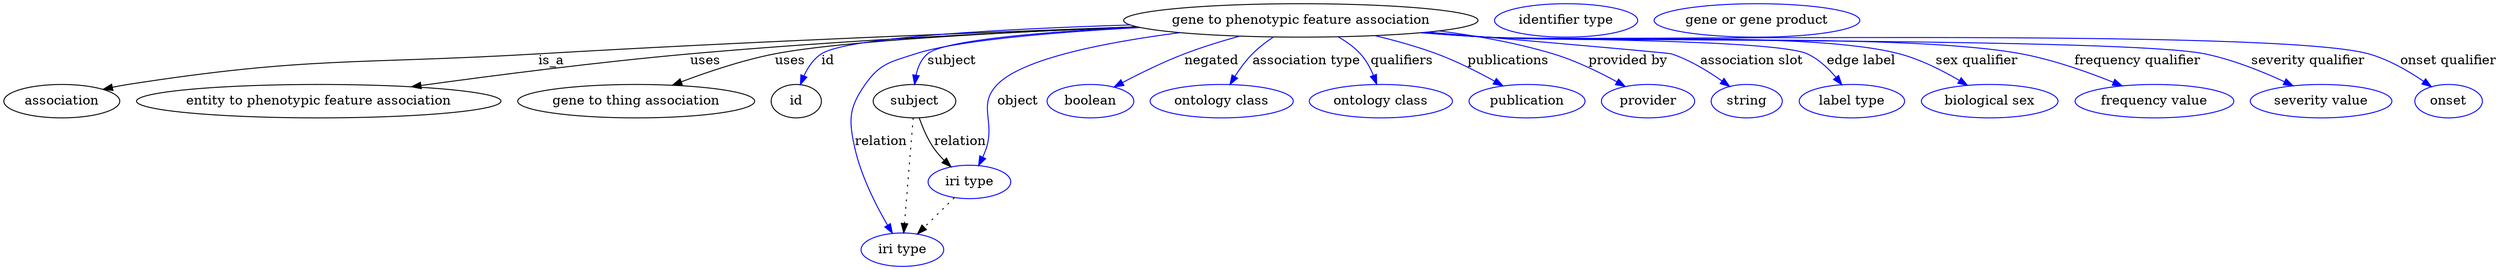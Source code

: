 digraph {
	graph [bb="0,0,2178.2,281"];
	node [label="\N"];
	"gene to phenotypic feature association"	 [height=0.5,
		label="gene to phenotypic feature association",
		pos="1140.4,263",
		width=4.046];
	association	 [height=0.5,
		pos="49.402,177",
		width=1.3723];
	"gene to phenotypic feature association" -> association	 [label=is_a,
		lp="469.68,220",
		pos="e,85.615,189.32 1002.1,257.27 864.1,251.19 646.18,240.58 457.85,227 302.29,215.78 261.44,225.02 108.4,195 104.2,194.18 99.881,193.17 \
95.573,192.06"];
	"entity to phenotypic feature association"	 [height=0.5,
		pos="266.4,177",
		width=4.1417];
	"gene to phenotypic feature association" -> "entity to phenotypic feature association"	 [label=uses,
		lp="603.46,220",
		pos="e,349.94,191.91 1002.2,257.28 890.96,251.87 730.78,242.28 591.29,227 513.08,218.43 424.87,204.59 360.13,193.64"];
	"gene to thing association"	 [height=0.5,
		pos="531.4,177",
		width=2.7163];
	"gene to phenotypic feature association" -> "gene to thing association"	 [label=uses,
		lp="675.46,220",
		pos="e,567.21,193.79 1003,257.01 885.44,251.08 725.68,240.87 663.29,227 633.51,220.38 601.48,208.36 576.44,197.76"];
	id	 [height=0.5,
		pos="674.4,177",
		width=0.75];
	"gene to phenotypic feature association" -> id	 [color=blue,
		label=id,
		lp="710.85,220",
		pos="e,680.33,194.87 1000.9,257.81 883.04,252.38 729.43,242.47 704.51,227 695.91,221.66 689.44,212.88 684.74,204.15",
		style=solid];
	subject	 [height=0.5,
		pos="792.4,177",
		width=0.97656];
	"gene to phenotypic feature association" -> subject	 [color=blue,
		label=subject,
		lp="830.23,220",
		pos="e,793.9,195.02 1008.4,255.31 923.31,249.21 825.58,239.62 809.75,227 802.9,221.55 798.75,213.23 796.23,204.93",
		style=solid];
	relation	 [color=blue,
		height=0.5,
		label="iri type",
		pos="779.4,18",
		width=0.9834];
	"gene to phenotypic feature association" -> relation	 [color=blue,
		label=relation,
		lp="758.78,134",
		pos="e,769.17,35.266 1007.2,255.63 927.42,249.94 834.39,240.7 796.4,227 772.28,218.3 761.68,216.93 748.4,195 719.7,147.6 745.75,80.763 \
764.39,44.283",
		style=solid];
	object	 [color=blue,
		height=0.5,
		label="iri type",
		pos="842.4,91",
		width=0.9834];
	"gene to phenotypic feature association" -> object	 [color=blue,
		label=object,
		lp="889.51,177",
		pos="e,849.89,108.77 1044.5,249.41 977.67,238 896.32,219.62 872.19,195 850.48,172.84 865.56,156.64 856.4,127 855.53,124.18 854.54,121.26 \
853.51,118.36",
		style=solid];
	negated	 [color=blue,
		height=0.5,
		label=boolean,
		pos="953.4,177",
		width=1.0584];
	"gene to phenotypic feature association" -> negated	 [color=blue,
		label=negated,
		lp="1065.2,220",
		pos="e,976.8,191.4 1089.9,246.07 1074.6,240.48 1057.9,233.91 1042.9,227 1023.4,218.02 1002.4,206.4 985.63,196.62",
		style=solid];
	"association type"	 [color=blue,
		height=0.5,
		label="ontology class",
		pos="1070.4,177",
		width=1.6931];
	"gene to phenotypic feature association" -> "association type"	 [color=blue,
		label="association type",
		lp="1144.3,220",
		pos="e,1078.7,195.07 1116.5,244.89 1110.2,239.52 1103.8,233.37 1098.6,227 1092.9,220.1 1087.8,211.9 1083.5,204.17",
		style=solid];
	qualifiers	 [color=blue,
		height=0.5,
		label="ontology class",
		pos="1210.4,177",
		width=1.6931];
	"gene to phenotypic feature association" -> qualifiers	 [color=blue,
		label=qualifiers,
		lp="1223.5,220",
		pos="e,1204.9,195.35 1169.2,245.18 1176.1,239.94 1183,233.77 1188.4,227 1193.6,220.42 1197.9,212.4 1201.2,204.74",
		style=solid];
	publications	 [color=blue,
		height=0.5,
		label=publication,
		pos="1339.4,177",
		width=1.3859];
	"gene to phenotypic feature association" -> publications	 [color=blue,
		label=publications,
		lp="1314.6,220",
		pos="e,1315.3,192.92 1200.5,246.51 1217.9,241.05 1236.7,234.43 1253.4,227 1271.6,218.92 1290.9,207.97 1306.5,198.38",
		style=solid];
	"provided by"	 [color=blue,
		height=0.5,
		label=provider,
		pos="1447.4,177",
		width=1.1129];
	"gene to phenotypic feature association" -> "provided by"	 [color=blue,
		label="provided by",
		lp="1419,220",
		pos="e,1424.1,191.93 1250.2,251.12 1283.5,245.71 1320,237.98 1352.4,227 1374.4,219.57 1397.4,207.57 1415.3,197.18",
		style=solid];
	"association slot"	 [color=blue,
		height=0.5,
		label=string,
		pos="1535.4,177",
		width=0.8403];
	"gene to phenotypic feature association" -> "association slot"	 [color=blue,
		label="association slot",
		lp="1527.4,220",
		pos="e,1517.5,191.7 1246.7,250.59 1263,248.71 1279.7,246.79 1295.4,245 1366.9,236.85 1388.5,250.86 1456.4,227 1475.5,220.3 1494.7,208.28 \
1509.4,197.71",
		style=solid];
	"edge label"	 [color=blue,
		height=0.5,
		label="label type",
		pos="1628.4,177",
		width=1.2425];
	"gene to phenotypic feature association" -> "edge label"	 [color=blue,
		label="edge label",
		lp="1625,220",
		pos="e,1614.9,194.64 1243.7,250.26 1261,248.34 1278.7,246.51 1295.4,245 1357.3,239.41 1517.3,251.52 1574.4,227 1587.2,221.51 1598.9,211.64 \
1608.1,202.12",
		style=solid];
	"sex qualifier"	 [color=blue,
		height=0.5,
		label="biological sex",
		pos="1750.4,177",
		width=1.652];
	"gene to phenotypic feature association" -> "sex qualifier"	 [color=blue,
		label="sex qualifier",
		lp="1726.8,220",
		pos="e,1726.4,193.76 1242.9,250.14 1260.4,248.21 1278.4,246.41 1295.4,245 1375.7,238.35 1579.8,248.6 1657.4,227 1678.8,221.06 1700.7,\
209.57 1717.9,199.11",
		style=solid];
	"frequency qualifier"	 [color=blue,
		height=0.5,
		label="frequency value",
		pos="1894.4,177",
		width=1.8561];
	"gene to phenotypic feature association" -> "frequency qualifier"	 [color=blue,
		label="frequency qualifier",
		lp="1866.5,220",
		pos="e,1862.4,192.83 1242,250.06 1259.8,248.12 1278.1,246.33 1295.4,245 1399.6,236.97 1663,248.18 1765.4,227 1795.9,220.7 1828.5,207.98 \
1853.3,196.95",
		style=solid];
	"severity qualifier"	 [color=blue,
		height=0.5,
		label="severity value",
		pos="2038.4,177",
		width=1.6517];
	"gene to phenotypic feature association" -> "severity qualifier"	 [color=blue,
		label="severity qualifier",
		lp="2013.6,220",
		pos="e,2010.1,192.93 1241.6,249.97 1259.5,248.03 1278,246.26 1295.4,245 1434.7,234.94 1787.1,257.38 1923.4,227 1950.5,220.95 1979.2,208.48 \
2001.2,197.52",
		style=solid];
	"onset qualifier"	 [color=blue,
		height=0.5,
		label=onset,
		pos="2149.4,177",
		width=0.79928];
	"gene to phenotypic feature association" -> "onset qualifier"	 [color=blue,
		label="onset qualifier",
		lp="2136.3,220",
		pos="e,2131.4,191.28 1241.2,249.93 1259.2,247.99 1277.8,246.22 1295.4,245 1380.7,239.06 1982.2,250.42 2064.4,227 2085.7,220.94 2107.1,\
208.28 2123.1,197.21",
		style=solid];
	association_id	 [color=blue,
		height=0.5,
		label="identifier type",
		pos="1363.4,263",
		width=1.652];
	subject -> relation	 [pos="e,780.88,36.027 790.91,158.76 788.66,131.21 784.37,78.735 781.71,46.223",
		style=dotted];
	subject -> object	 [label=relation,
		lp="835.78,134",
		pos="e,827.65,107.52 798.74,158.84 802.48,149.09 807.65,137.04 813.64,127 815.96,123.11 818.67,119.18 821.47,115.41"];
	"gene to phenotypic feature association_subject"	 [color=blue,
		height=0.5,
		label="gene or gene product",
		pos="1525.4,263",
		width=2.3474];
	object -> relation	 [pos="e,793.64,34.499 828.11,74.435 819.89,64.915 809.42,52.785 800.3,42.212",
		style=dotted];
}
